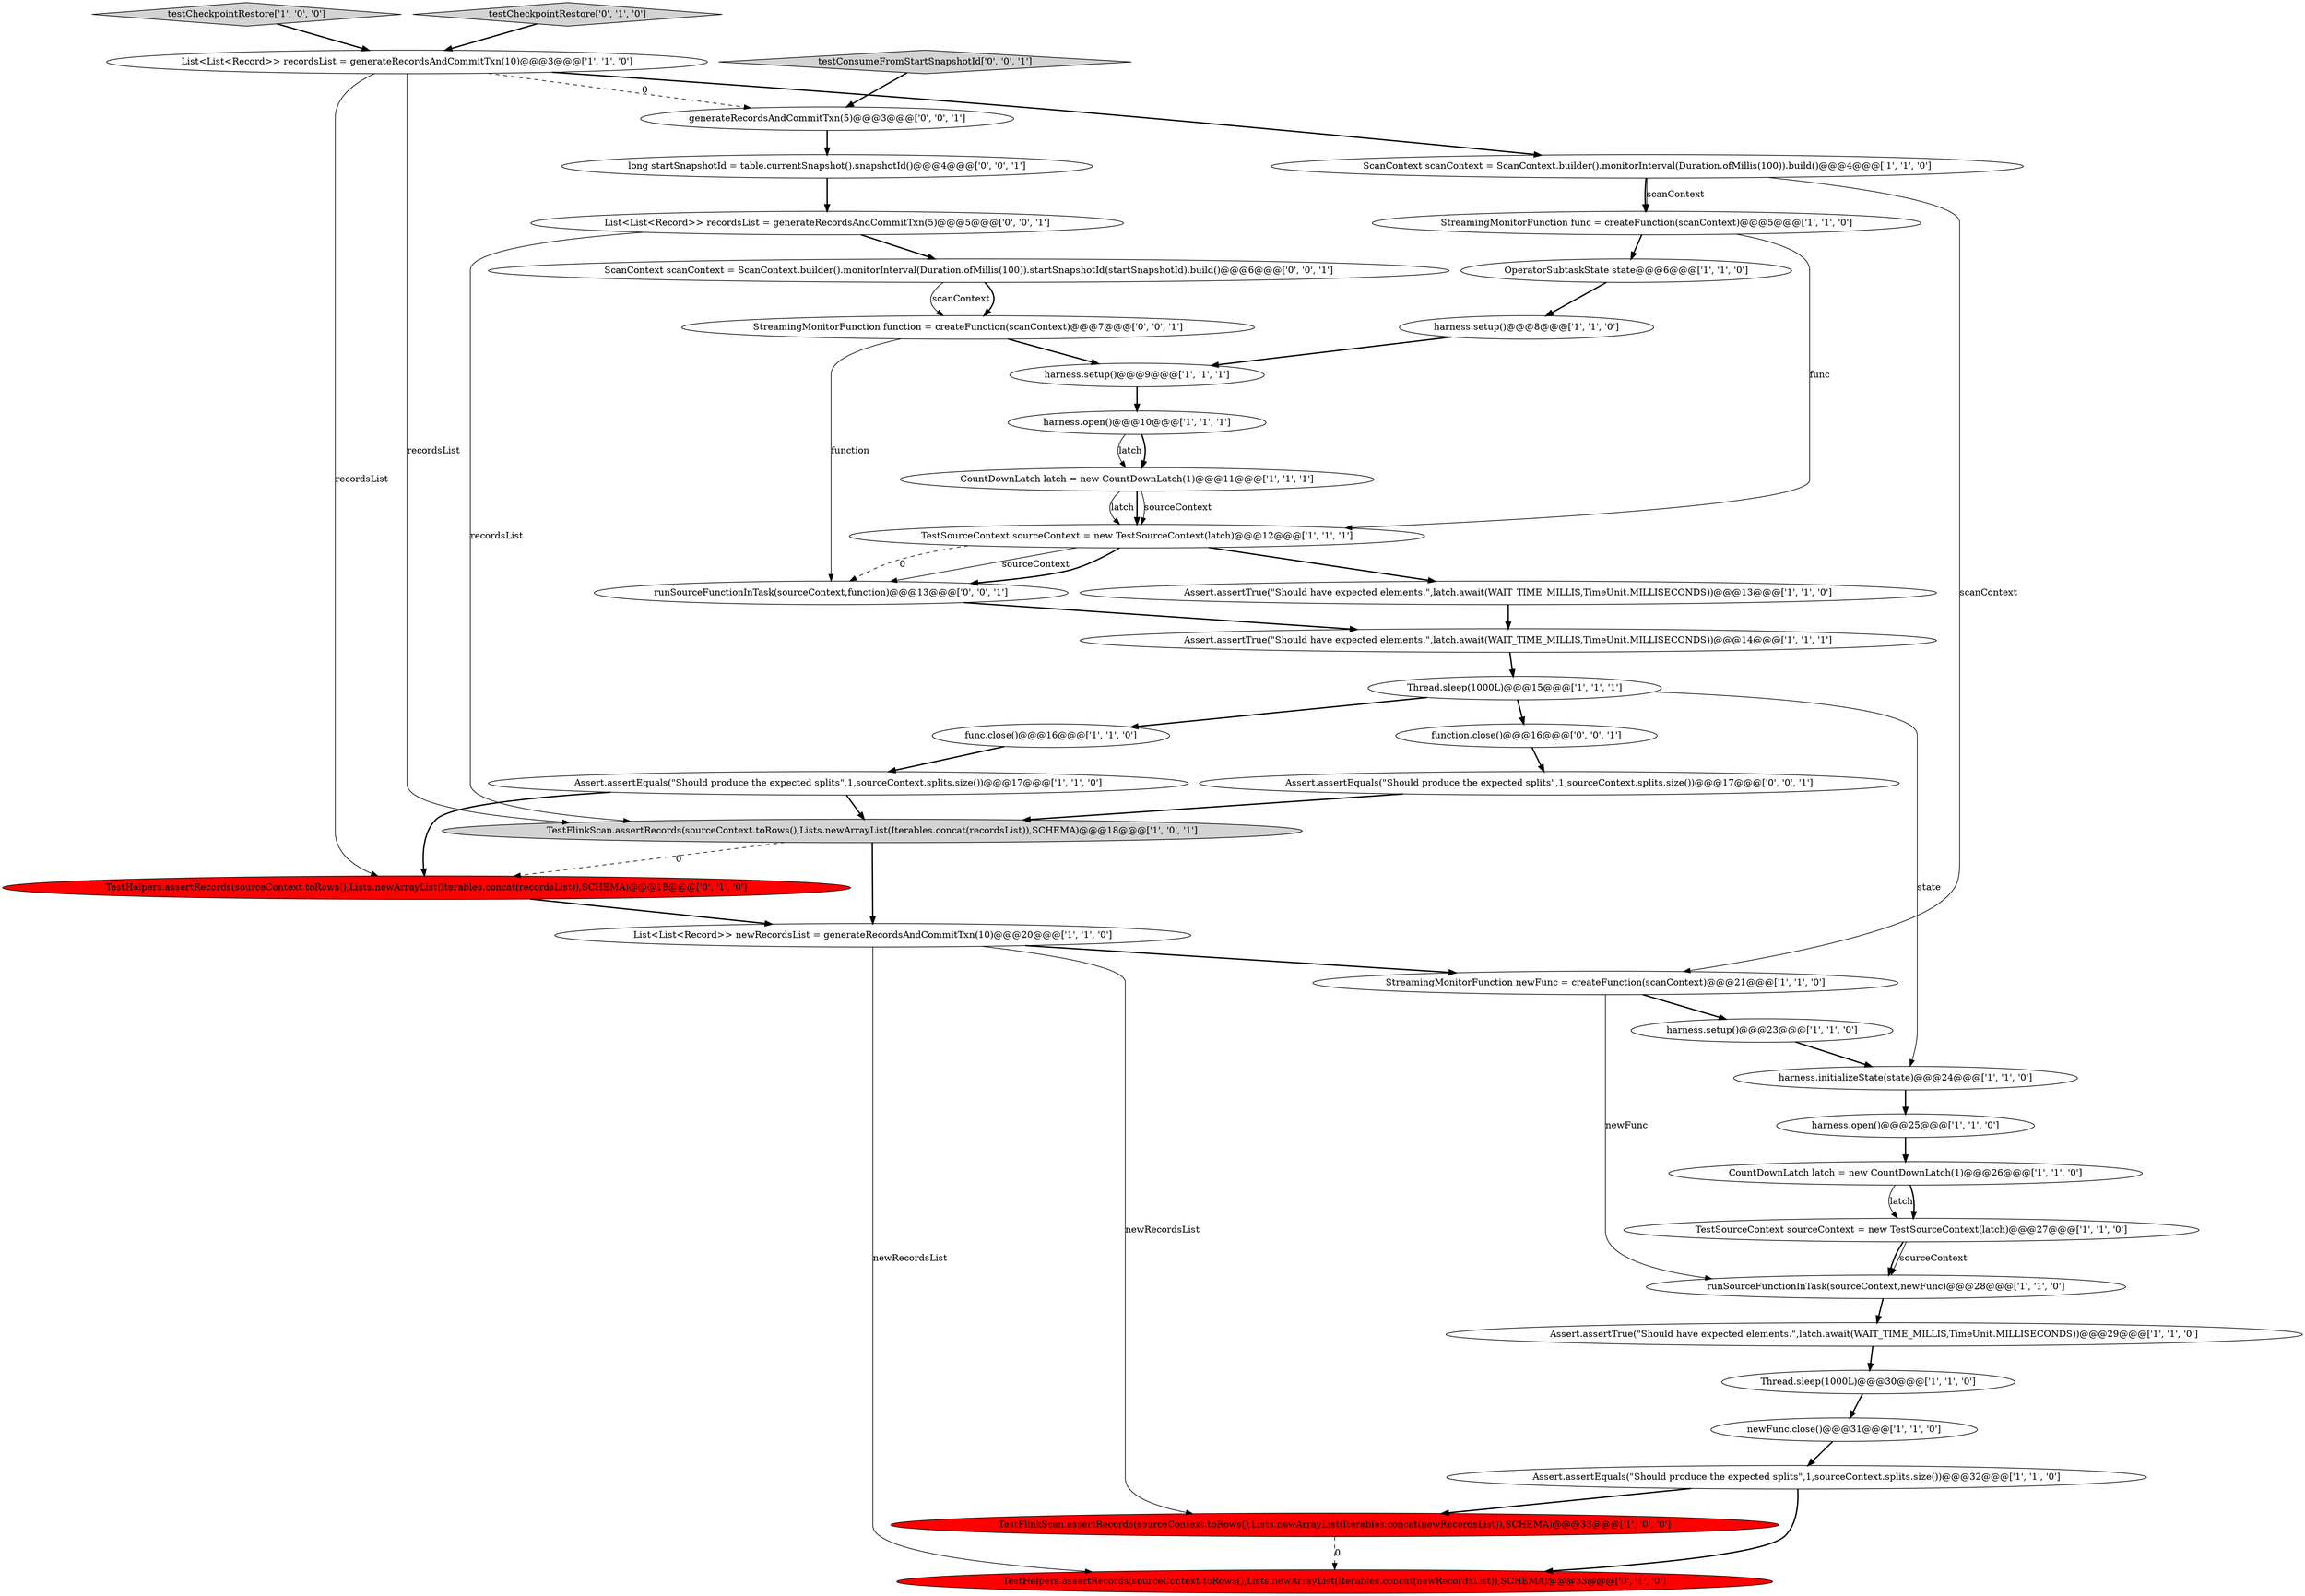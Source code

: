 digraph {
2 [style = filled, label = "testCheckpointRestore['1', '0', '0']", fillcolor = lightgray, shape = diamond image = "AAA0AAABBB1BBB"];
18 [style = filled, label = "newFunc.close()@@@31@@@['1', '1', '0']", fillcolor = white, shape = ellipse image = "AAA0AAABBB1BBB"];
8 [style = filled, label = "Assert.assertTrue(\"Should have expected elements.\",latch.await(WAIT_TIME_MILLIS,TimeUnit.MILLISECONDS))@@@14@@@['1', '1', '1']", fillcolor = white, shape = ellipse image = "AAA0AAABBB1BBB"];
29 [style = filled, label = "TestHelpers.assertRecords(sourceContext.toRows(),Lists.newArrayList(Iterables.concat(recordsList)),SCHEMA)@@@18@@@['0', '1', '0']", fillcolor = red, shape = ellipse image = "AAA1AAABBB2BBB"];
32 [style = filled, label = "runSourceFunctionInTask(sourceContext,function)@@@13@@@['0', '0', '1']", fillcolor = white, shape = ellipse image = "AAA0AAABBB3BBB"];
37 [style = filled, label = "List<List<Record>> recordsList = generateRecordsAndCommitTxn(5)@@@5@@@['0', '0', '1']", fillcolor = white, shape = ellipse image = "AAA0AAABBB3BBB"];
7 [style = filled, label = "StreamingMonitorFunction func = createFunction(scanContext)@@@5@@@['1', '1', '0']", fillcolor = white, shape = ellipse image = "AAA0AAABBB1BBB"];
15 [style = filled, label = "Assert.assertTrue(\"Should have expected elements.\",latch.await(WAIT_TIME_MILLIS,TimeUnit.MILLISECONDS))@@@29@@@['1', '1', '0']", fillcolor = white, shape = ellipse image = "AAA0AAABBB1BBB"];
34 [style = filled, label = "testConsumeFromStartSnapshotId['0', '0', '1']", fillcolor = lightgray, shape = diamond image = "AAA0AAABBB3BBB"];
9 [style = filled, label = "CountDownLatch latch = new CountDownLatch(1)@@@11@@@['1', '1', '1']", fillcolor = white, shape = ellipse image = "AAA0AAABBB1BBB"];
30 [style = filled, label = "TestHelpers.assertRecords(sourceContext.toRows(),Lists.newArrayList(Iterables.concat(newRecordsList)),SCHEMA)@@@33@@@['0', '1', '0']", fillcolor = red, shape = ellipse image = "AAA1AAABBB2BBB"];
6 [style = filled, label = "StreamingMonitorFunction newFunc = createFunction(scanContext)@@@21@@@['1', '1', '0']", fillcolor = white, shape = ellipse image = "AAA0AAABBB1BBB"];
14 [style = filled, label = "List<List<Record>> recordsList = generateRecordsAndCommitTxn(10)@@@3@@@['1', '1', '0']", fillcolor = white, shape = ellipse image = "AAA0AAABBB1BBB"];
31 [style = filled, label = "testCheckpointRestore['0', '1', '0']", fillcolor = lightgray, shape = diamond image = "AAA0AAABBB2BBB"];
24 [style = filled, label = "harness.initializeState(state)@@@24@@@['1', '1', '0']", fillcolor = white, shape = ellipse image = "AAA0AAABBB1BBB"];
27 [style = filled, label = "Thread.sleep(1000L)@@@15@@@['1', '1', '1']", fillcolor = white, shape = ellipse image = "AAA0AAABBB1BBB"];
10 [style = filled, label = "CountDownLatch latch = new CountDownLatch(1)@@@26@@@['1', '1', '0']", fillcolor = white, shape = ellipse image = "AAA0AAABBB1BBB"];
11 [style = filled, label = "harness.setup()@@@8@@@['1', '1', '0']", fillcolor = white, shape = ellipse image = "AAA0AAABBB1BBB"];
13 [style = filled, label = "TestSourceContext sourceContext = new TestSourceContext(latch)@@@27@@@['1', '1', '0']", fillcolor = white, shape = ellipse image = "AAA0AAABBB1BBB"];
5 [style = filled, label = "func.close()@@@16@@@['1', '1', '0']", fillcolor = white, shape = ellipse image = "AAA0AAABBB1BBB"];
26 [style = filled, label = "runSourceFunctionInTask(sourceContext,newFunc)@@@28@@@['1', '1', '0']", fillcolor = white, shape = ellipse image = "AAA0AAABBB1BBB"];
17 [style = filled, label = "Assert.assertTrue(\"Should have expected elements.\",latch.await(WAIT_TIME_MILLIS,TimeUnit.MILLISECONDS))@@@13@@@['1', '1', '0']", fillcolor = white, shape = ellipse image = "AAA0AAABBB1BBB"];
39 [style = filled, label = "long startSnapshotId = table.currentSnapshot().snapshotId()@@@4@@@['0', '0', '1']", fillcolor = white, shape = ellipse image = "AAA0AAABBB3BBB"];
25 [style = filled, label = "harness.open()@@@10@@@['1', '1', '1']", fillcolor = white, shape = ellipse image = "AAA0AAABBB1BBB"];
4 [style = filled, label = "harness.setup()@@@9@@@['1', '1', '1']", fillcolor = white, shape = ellipse image = "AAA0AAABBB1BBB"];
38 [style = filled, label = "function.close()@@@16@@@['0', '0', '1']", fillcolor = white, shape = ellipse image = "AAA0AAABBB3BBB"];
22 [style = filled, label = "TestFlinkScan.assertRecords(sourceContext.toRows(),Lists.newArrayList(Iterables.concat(recordsList)),SCHEMA)@@@18@@@['1', '0', '1']", fillcolor = lightgray, shape = ellipse image = "AAA0AAABBB1BBB"];
20 [style = filled, label = "Thread.sleep(1000L)@@@30@@@['1', '1', '0']", fillcolor = white, shape = ellipse image = "AAA0AAABBB1BBB"];
35 [style = filled, label = "ScanContext scanContext = ScanContext.builder().monitorInterval(Duration.ofMillis(100)).startSnapshotId(startSnapshotId).build()@@@6@@@['0', '0', '1']", fillcolor = white, shape = ellipse image = "AAA0AAABBB3BBB"];
28 [style = filled, label = "OperatorSubtaskState state@@@6@@@['1', '1', '0']", fillcolor = white, shape = ellipse image = "AAA0AAABBB1BBB"];
3 [style = filled, label = "Assert.assertEquals(\"Should produce the expected splits\",1,sourceContext.splits.size())@@@17@@@['1', '1', '0']", fillcolor = white, shape = ellipse image = "AAA0AAABBB1BBB"];
23 [style = filled, label = "harness.setup()@@@23@@@['1', '1', '0']", fillcolor = white, shape = ellipse image = "AAA0AAABBB1BBB"];
19 [style = filled, label = "harness.open()@@@25@@@['1', '1', '0']", fillcolor = white, shape = ellipse image = "AAA0AAABBB1BBB"];
16 [style = filled, label = "List<List<Record>> newRecordsList = generateRecordsAndCommitTxn(10)@@@20@@@['1', '1', '0']", fillcolor = white, shape = ellipse image = "AAA0AAABBB1BBB"];
0 [style = filled, label = "TestSourceContext sourceContext = new TestSourceContext(latch)@@@12@@@['1', '1', '1']", fillcolor = white, shape = ellipse image = "AAA0AAABBB1BBB"];
33 [style = filled, label = "StreamingMonitorFunction function = createFunction(scanContext)@@@7@@@['0', '0', '1']", fillcolor = white, shape = ellipse image = "AAA0AAABBB3BBB"];
40 [style = filled, label = "generateRecordsAndCommitTxn(5)@@@3@@@['0', '0', '1']", fillcolor = white, shape = ellipse image = "AAA0AAABBB3BBB"];
1 [style = filled, label = "TestFlinkScan.assertRecords(sourceContext.toRows(),Lists.newArrayList(Iterables.concat(newRecordsList)),SCHEMA)@@@33@@@['1', '0', '0']", fillcolor = red, shape = ellipse image = "AAA1AAABBB1BBB"];
12 [style = filled, label = "Assert.assertEquals(\"Should produce the expected splits\",1,sourceContext.splits.size())@@@32@@@['1', '1', '0']", fillcolor = white, shape = ellipse image = "AAA0AAABBB1BBB"];
36 [style = filled, label = "Assert.assertEquals(\"Should produce the expected splits\",1,sourceContext.splits.size())@@@17@@@['0', '0', '1']", fillcolor = white, shape = ellipse image = "AAA0AAABBB3BBB"];
21 [style = filled, label = "ScanContext scanContext = ScanContext.builder().monitorInterval(Duration.ofMillis(100)).build()@@@4@@@['1', '1', '0']", fillcolor = white, shape = ellipse image = "AAA0AAABBB1BBB"];
31->14 [style = bold, label=""];
5->3 [style = bold, label=""];
17->8 [style = bold, label=""];
39->37 [style = bold, label=""];
27->38 [style = bold, label=""];
24->19 [style = bold, label=""];
9->0 [style = bold, label=""];
34->40 [style = bold, label=""];
4->25 [style = bold, label=""];
9->0 [style = solid, label="sourceContext"];
33->32 [style = solid, label="function"];
6->26 [style = solid, label="newFunc"];
22->16 [style = bold, label=""];
0->17 [style = bold, label=""];
6->23 [style = bold, label=""];
1->30 [style = dashed, label="0"];
16->6 [style = bold, label=""];
28->11 [style = bold, label=""];
25->9 [style = bold, label=""];
11->4 [style = bold, label=""];
33->4 [style = bold, label=""];
35->33 [style = bold, label=""];
22->29 [style = dashed, label="0"];
18->12 [style = bold, label=""];
0->32 [style = dashed, label="0"];
19->10 [style = bold, label=""];
12->30 [style = bold, label=""];
38->36 [style = bold, label=""];
14->29 [style = solid, label="recordsList"];
3->22 [style = bold, label=""];
12->1 [style = bold, label=""];
21->6 [style = solid, label="scanContext"];
20->18 [style = bold, label=""];
25->9 [style = solid, label="latch"];
27->24 [style = solid, label="state"];
10->13 [style = solid, label="latch"];
23->24 [style = bold, label=""];
32->8 [style = bold, label=""];
40->39 [style = bold, label=""];
16->30 [style = solid, label="newRecordsList"];
7->28 [style = bold, label=""];
10->13 [style = bold, label=""];
9->0 [style = solid, label="latch"];
13->26 [style = bold, label=""];
7->0 [style = solid, label="func"];
0->32 [style = solid, label="sourceContext"];
15->20 [style = bold, label=""];
21->7 [style = solid, label="scanContext"];
16->1 [style = solid, label="newRecordsList"];
2->14 [style = bold, label=""];
26->15 [style = bold, label=""];
21->7 [style = bold, label=""];
27->5 [style = bold, label=""];
37->35 [style = bold, label=""];
0->32 [style = bold, label=""];
35->33 [style = solid, label="scanContext"];
8->27 [style = bold, label=""];
13->26 [style = solid, label="sourceContext"];
29->16 [style = bold, label=""];
3->29 [style = bold, label=""];
14->21 [style = bold, label=""];
14->22 [style = solid, label="recordsList"];
37->22 [style = solid, label="recordsList"];
14->40 [style = dashed, label="0"];
36->22 [style = bold, label=""];
}
